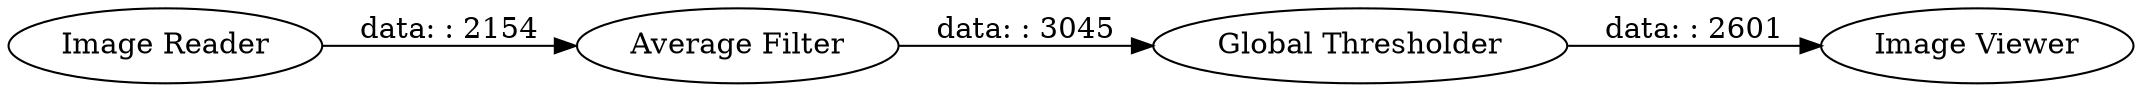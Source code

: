 digraph {
	"6562767334785767242_2" [label="Average Filter"]
	"6562767334785767242_3" [label="Global Thresholder"]
	"6562767334785767242_1" [label="Image Reader"]
	"6562767334785767242_4" [label="Image Viewer"]
	"6562767334785767242_1" -> "6562767334785767242_2" [label="data: : 2154"]
	"6562767334785767242_2" -> "6562767334785767242_3" [label="data: : 3045"]
	"6562767334785767242_3" -> "6562767334785767242_4" [label="data: : 2601"]
	rankdir=LR
}
